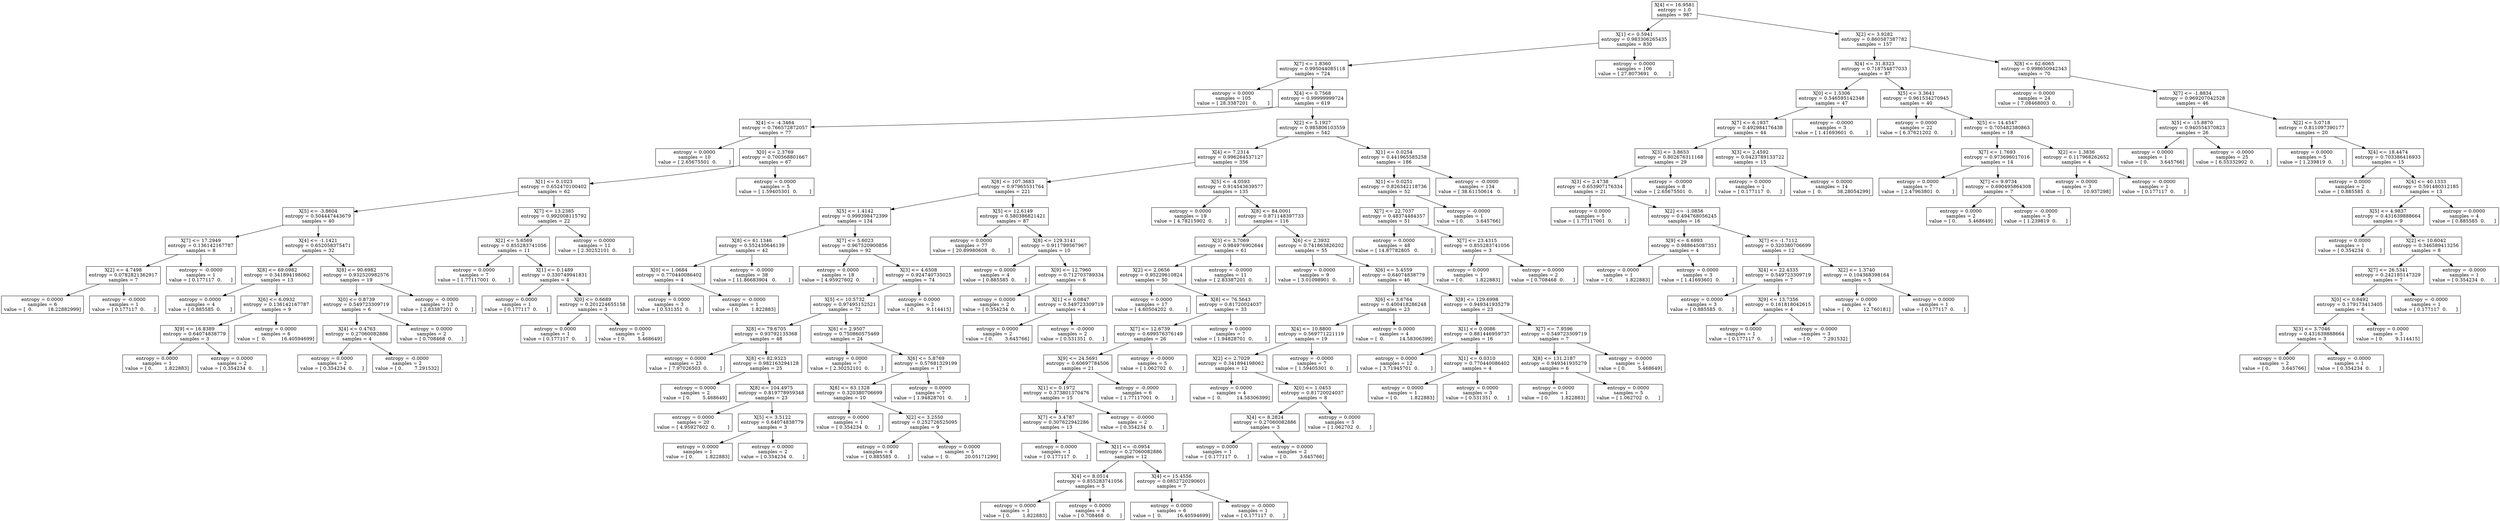 digraph Tree {
0 [label="X[4] <= 16.9581\nentropy = 1.0\nsamples = 987", shape="box"] ;
1 [label="X[1] <= 0.5941\nentropy = 0.983306265435\nsamples = 830", shape="box"] ;
0 -> 1 ;
2 [label="X[7] <= 1.8360\nentropy = 0.995044085118\nsamples = 724", shape="box"] ;
1 -> 2 ;
3 [label="entropy = 0.0000\nsamples = 105\nvalue = [ 28.3387201   0.       ]", shape="box"] ;
2 -> 3 ;
4 [label="X[4] <= 0.7568\nentropy = 0.99999999724\nsamples = 619", shape="box"] ;
2 -> 4 ;
5 [label="X[4] <= -4.3464\nentropy = 0.766572872057\nsamples = 77", shape="box"] ;
4 -> 5 ;
6 [label="entropy = 0.0000\nsamples = 10\nvalue = [ 2.65675501  0.        ]", shape="box"] ;
5 -> 6 ;
7 [label="X[0] <= 2.3769\nentropy = 0.700568801667\nsamples = 67", shape="box"] ;
5 -> 7 ;
8 [label="X[1] <= 0.1023\nentropy = 0.652470100402\nsamples = 62", shape="box"] ;
7 -> 8 ;
9 [label="X[5] <= -3.8604\nentropy = 0.504447443679\nsamples = 40", shape="box"] ;
8 -> 9 ;
10 [label="X[7] <= 17.2949\nentropy = 0.136142167787\nsamples = 8", shape="box"] ;
9 -> 10 ;
11 [label="X[2] <= 4.7498\nentropy = 0.0782821362917\nsamples = 7", shape="box"] ;
10 -> 11 ;
12 [label="entropy = 0.0000\nsamples = 6\nvalue = [  0.          18.22882999]", shape="box"] ;
11 -> 12 ;
13 [label="entropy = -0.0000\nsamples = 1\nvalue = [ 0.177117  0.      ]", shape="box"] ;
11 -> 13 ;
14 [label="entropy = -0.0000\nsamples = 1\nvalue = [ 0.177117  0.      ]", shape="box"] ;
10 -> 14 ;
15 [label="X[4] <= -1.1421\nentropy = 0.652058375471\nsamples = 32", shape="box"] ;
9 -> 15 ;
16 [label="X[8] <= 69.0982\nentropy = 0.341894198062\nsamples = 13", shape="box"] ;
15 -> 16 ;
17 [label="entropy = 0.0000\nsamples = 4\nvalue = [ 0.885585  0.      ]", shape="box"] ;
16 -> 17 ;
18 [label="X[6] <= 6.0932\nentropy = 0.136142167787\nsamples = 9", shape="box"] ;
16 -> 18 ;
19 [label="X[9] <= 16.8389\nentropy = 0.64074838779\nsamples = 3", shape="box"] ;
18 -> 19 ;
20 [label="entropy = 0.0000\nsamples = 1\nvalue = [ 0.        1.822883]", shape="box"] ;
19 -> 20 ;
21 [label="entropy = 0.0000\nsamples = 2\nvalue = [ 0.354234  0.      ]", shape="box"] ;
19 -> 21 ;
22 [label="entropy = 0.0000\nsamples = 6\nvalue = [  0.          16.40594699]", shape="box"] ;
18 -> 22 ;
23 [label="X[8] <= 90.6982\nentropy = 0.932520982576\nsamples = 19", shape="box"] ;
15 -> 23 ;
24 [label="X[0] <= 0.8739\nentropy = 0.549723309719\nsamples = 6", shape="box"] ;
23 -> 24 ;
25 [label="X[4] <= 0.4763\nentropy = 0.27060082886\nsamples = 4", shape="box"] ;
24 -> 25 ;
26 [label="entropy = 0.0000\nsamples = 2\nvalue = [ 0.354234  0.      ]", shape="box"] ;
25 -> 26 ;
27 [label="entropy = -0.0000\nsamples = 2\nvalue = [ 0.        7.291532]", shape="box"] ;
25 -> 27 ;
28 [label="entropy = 0.0000\nsamples = 2\nvalue = [ 0.708468  0.      ]", shape="box"] ;
24 -> 28 ;
29 [label="entropy = -0.0000\nsamples = 13\nvalue = [ 2.83387201  0.        ]", shape="box"] ;
23 -> 29 ;
30 [label="X[7] <= 13.2385\nentropy = 0.992008115792\nsamples = 22", shape="box"] ;
8 -> 30 ;
31 [label="X[2] <= 5.6569\nentropy = 0.855283741056\nsamples = 11", shape="box"] ;
30 -> 31 ;
32 [label="entropy = 0.0000\nsamples = 7\nvalue = [ 1.77117001  0.        ]", shape="box"] ;
31 -> 32 ;
33 [label="X[1] <= 0.1489\nentropy = 0.330749941831\nsamples = 4", shape="box"] ;
31 -> 33 ;
34 [label="entropy = 0.0000\nsamples = 1\nvalue = [ 0.177117  0.      ]", shape="box"] ;
33 -> 34 ;
35 [label="X[0] <= 0.6689\nentropy = 0.201224655158\nsamples = 3", shape="box"] ;
33 -> 35 ;
36 [label="entropy = 0.0000\nsamples = 1\nvalue = [ 0.177117  0.      ]", shape="box"] ;
35 -> 36 ;
37 [label="entropy = 0.0000\nsamples = 2\nvalue = [ 0.        5.468649]", shape="box"] ;
35 -> 37 ;
38 [label="entropy = 0.0000\nsamples = 11\nvalue = [ 2.30252101  0.        ]", shape="box"] ;
30 -> 38 ;
39 [label="entropy = 0.0000\nsamples = 5\nvalue = [ 1.59405301  0.        ]", shape="box"] ;
7 -> 39 ;
40 [label="X[2] <= 5.1927\nentropy = 0.985806103559\nsamples = 542", shape="box"] ;
4 -> 40 ;
41 [label="X[4] <= 7.2314\nentropy = 0.996264537127\nsamples = 356", shape="box"] ;
40 -> 41 ;
42 [label="X[8] <= 107.3683\nentropy = 0.97965531764\nsamples = 221", shape="box"] ;
41 -> 42 ;
43 [label="X[5] <= 1.4142\nentropy = 0.999398472399\nsamples = 134", shape="box"] ;
42 -> 43 ;
44 [label="X[8] <= 61.1346\nentropy = 0.552430646139\nsamples = 42", shape="box"] ;
43 -> 44 ;
45 [label="X[0] <= 1.0684\nentropy = 0.770440086402\nsamples = 4", shape="box"] ;
44 -> 45 ;
46 [label="entropy = 0.0000\nsamples = 3\nvalue = [ 0.531351  0.      ]", shape="box"] ;
45 -> 46 ;
47 [label="entropy = -0.0000\nsamples = 1\nvalue = [ 0.        1.822883]", shape="box"] ;
45 -> 47 ;
48 [label="entropy = -0.0000\nsamples = 38\nvalue = [ 11.86683904   0.        ]", shape="box"] ;
44 -> 48 ;
49 [label="X[7] <= 5.6023\nentropy = 0.967520900856\nsamples = 92", shape="box"] ;
43 -> 49 ;
50 [label="entropy = 0.0000\nsamples = 18\nvalue = [ 4.95927602  0.        ]", shape="box"] ;
49 -> 50 ;
51 [label="X[3] <= 4.6508\nentropy = 0.924740735025\nsamples = 74", shape="box"] ;
49 -> 51 ;
52 [label="X[5] <= 10.5732\nentropy = 0.97495152521\nsamples = 72", shape="box"] ;
51 -> 52 ;
53 [label="X[8] <= 79.6705\nentropy = 0.93792135368\nsamples = 48", shape="box"] ;
52 -> 53 ;
54 [label="entropy = 0.0000\nsamples = 23\nvalue = [ 7.97026503  0.        ]", shape="box"] ;
53 -> 54 ;
55 [label="X[8] <= 82.9323\nentropy = 0.982163294128\nsamples = 25", shape="box"] ;
53 -> 55 ;
56 [label="entropy = 0.0000\nsamples = 2\nvalue = [ 0.        5.468649]", shape="box"] ;
55 -> 56 ;
57 [label="X[8] <= 104.4975\nentropy = 0.819778959348\nsamples = 23", shape="box"] ;
55 -> 57 ;
58 [label="entropy = 0.0000\nsamples = 20\nvalue = [ 4.95927602  0.        ]", shape="box"] ;
57 -> 58 ;
59 [label="X[5] <= 3.5122\nentropy = 0.64074838779\nsamples = 3", shape="box"] ;
57 -> 59 ;
60 [label="entropy = 0.0000\nsamples = 1\nvalue = [ 0.        1.822883]", shape="box"] ;
59 -> 60 ;
61 [label="entropy = 0.0000\nsamples = 2\nvalue = [ 0.354234  0.      ]", shape="box"] ;
59 -> 61 ;
62 [label="X[6] <= 2.9507\nentropy = 0.750860575469\nsamples = 24", shape="box"] ;
52 -> 62 ;
63 [label="entropy = 0.0000\nsamples = 7\nvalue = [ 2.30252101  0.        ]", shape="box"] ;
62 -> 63 ;
64 [label="X[6] <= 5.8769\nentropy = 0.57681329199\nsamples = 17", shape="box"] ;
62 -> 64 ;
65 [label="X[8] <= 63.1328\nentropy = 0.320380706699\nsamples = 10", shape="box"] ;
64 -> 65 ;
66 [label="entropy = 0.0000\nsamples = 1\nvalue = [ 0.354234  0.      ]", shape="box"] ;
65 -> 66 ;
67 [label="X[2] <= 3.2550\nentropy = 0.252726525095\nsamples = 9", shape="box"] ;
65 -> 67 ;
68 [label="entropy = 0.0000\nsamples = 4\nvalue = [ 0.885585  0.      ]", shape="box"] ;
67 -> 68 ;
69 [label="entropy = 0.0000\nsamples = 5\nvalue = [  0.          20.05171299]", shape="box"] ;
67 -> 69 ;
70 [label="entropy = 0.0000\nsamples = 7\nvalue = [ 1.94828701  0.        ]", shape="box"] ;
64 -> 70 ;
71 [label="entropy = 0.0000\nsamples = 2\nvalue = [ 0.        9.114415]", shape="box"] ;
51 -> 71 ;
72 [label="X[5] <= 12.6149\nentropy = 0.580386821421\nsamples = 87", shape="box"] ;
42 -> 72 ;
73 [label="entropy = 0.0000\nsamples = 77\nvalue = [ 20.89980608   0.        ]", shape="box"] ;
72 -> 73 ;
74 [label="X[8] <= 129.3141\nentropy = 0.911799567967\nsamples = 10", shape="box"] ;
72 -> 74 ;
75 [label="entropy = 0.0000\nsamples = 4\nvalue = [ 0.885585  0.      ]", shape="box"] ;
74 -> 75 ;
76 [label="X[9] <= 12.7960\nentropy = 0.712703789334\nsamples = 6", shape="box"] ;
74 -> 76 ;
77 [label="entropy = 0.0000\nsamples = 2\nvalue = [ 0.354234  0.      ]", shape="box"] ;
76 -> 77 ;
78 [label="X[1] <= 0.0847\nentropy = 0.549723309719\nsamples = 4", shape="box"] ;
76 -> 78 ;
79 [label="entropy = 0.0000\nsamples = 2\nvalue = [ 0.        3.645766]", shape="box"] ;
78 -> 79 ;
80 [label="entropy = -0.0000\nsamples = 2\nvalue = [ 0.531351  0.      ]", shape="box"] ;
78 -> 80 ;
81 [label="X[5] <= -4.0593\nentropy = 0.914543639577\nsamples = 135", shape="box"] ;
41 -> 81 ;
82 [label="entropy = 0.0000\nsamples = 19\nvalue = [ 4.78215902  0.        ]", shape="box"] ;
81 -> 82 ;
83 [label="X[8] <= 84.0001\nentropy = 0.871148397733\nsamples = 116", shape="box"] ;
81 -> 83 ;
84 [label="X[3] <= 3.7069\nentropy = 0.984976902644\nsamples = 61", shape="box"] ;
83 -> 84 ;
85 [label="X[2] <= 2.0656\nentropy = 0.95229610824\nsamples = 50", shape="box"] ;
84 -> 85 ;
86 [label="entropy = 0.0000\nsamples = 17\nvalue = [ 4.60504202  0.        ]", shape="box"] ;
85 -> 86 ;
87 [label="X[8] <= 76.5643\nentropy = 0.81720024037\nsamples = 33", shape="box"] ;
85 -> 87 ;
88 [label="X[7] <= 12.6739\nentropy = 0.699576376149\nsamples = 26", shape="box"] ;
87 -> 88 ;
89 [label="X[9] <= 24.5691\nentropy = 0.60697784506\nsamples = 21", shape="box"] ;
88 -> 89 ;
90 [label="X[1] <= 0.1972\nentropy = 0.373801370476\nsamples = 15", shape="box"] ;
89 -> 90 ;
91 [label="X[7] <= 3.4787\nentropy = 0.307622942286\nsamples = 13", shape="box"] ;
90 -> 91 ;
92 [label="entropy = 0.0000\nsamples = 1\nvalue = [ 0.177117  0.      ]", shape="box"] ;
91 -> 92 ;
93 [label="X[1] <= -0.0954\nentropy = 0.27060082886\nsamples = 12", shape="box"] ;
91 -> 93 ;
94 [label="X[4] <= 8.0514\nentropy = 0.855283741056\nsamples = 5", shape="box"] ;
93 -> 94 ;
95 [label="entropy = 0.0000\nsamples = 1\nvalue = [ 0.        1.822883]", shape="box"] ;
94 -> 95 ;
96 [label="entropy = 0.0000\nsamples = 4\nvalue = [ 0.708468  0.      ]", shape="box"] ;
94 -> 96 ;
97 [label="X[4] <= 15.4556\nentropy = 0.0852720290601\nsamples = 7", shape="box"] ;
93 -> 97 ;
98 [label="entropy = 0.0000\nsamples = 6\nvalue = [  0.          16.40594699]", shape="box"] ;
97 -> 98 ;
99 [label="entropy = -0.0000\nsamples = 1\nvalue = [ 0.177117  0.      ]", shape="box"] ;
97 -> 99 ;
100 [label="entropy = -0.0000\nsamples = 2\nvalue = [ 0.354234  0.      ]", shape="box"] ;
90 -> 100 ;
101 [label="entropy = -0.0000\nsamples = 6\nvalue = [ 1.77117001  0.        ]", shape="box"] ;
89 -> 101 ;
102 [label="entropy = -0.0000\nsamples = 5\nvalue = [ 1.062702  0.      ]", shape="box"] ;
88 -> 102 ;
103 [label="entropy = 0.0000\nsamples = 7\nvalue = [ 1.94828701  0.        ]", shape="box"] ;
87 -> 103 ;
104 [label="entropy = -0.0000\nsamples = 11\nvalue = [ 2.83387201  0.        ]", shape="box"] ;
84 -> 104 ;
105 [label="X[6] <= 2.3932\nentropy = 0.741863826202\nsamples = 55", shape="box"] ;
83 -> 105 ;
106 [label="entropy = 0.0000\nsamples = 9\nvalue = [ 3.01098901  0.        ]", shape="box"] ;
105 -> 106 ;
107 [label="X[6] <= 5.4559\nentropy = 0.64074838779\nsamples = 46", shape="box"] ;
105 -> 107 ;
108 [label="X[6] <= 3.6764\nentropy = 0.400418286248\nsamples = 23", shape="box"] ;
107 -> 108 ;
109 [label="X[4] <= 10.8800\nentropy = 0.569771221119\nsamples = 19", shape="box"] ;
108 -> 109 ;
110 [label="X[2] <= 2.7029\nentropy = 0.341894198062\nsamples = 12", shape="box"] ;
109 -> 110 ;
111 [label="entropy = 0.0000\nsamples = 4\nvalue = [  0.          14.58306399]", shape="box"] ;
110 -> 111 ;
112 [label="X[0] <= 1.0453\nentropy = 0.81720024037\nsamples = 8", shape="box"] ;
110 -> 112 ;
113 [label="X[4] <= 8.2824\nentropy = 0.27060082886\nsamples = 3", shape="box"] ;
112 -> 113 ;
114 [label="entropy = 0.0000\nsamples = 1\nvalue = [ 0.177117  0.      ]", shape="box"] ;
113 -> 114 ;
115 [label="entropy = 0.0000\nsamples = 2\nvalue = [ 0.        3.645766]", shape="box"] ;
113 -> 115 ;
116 [label="entropy = 0.0000\nsamples = 5\nvalue = [ 1.062702  0.      ]", shape="box"] ;
112 -> 116 ;
117 [label="entropy = -0.0000\nsamples = 7\nvalue = [ 1.59405301  0.        ]", shape="box"] ;
109 -> 117 ;
118 [label="entropy = 0.0000\nsamples = 4\nvalue = [  0.          14.58306399]", shape="box"] ;
108 -> 118 ;
119 [label="X[8] <= 129.6998\nentropy = 0.949341935279\nsamples = 23", shape="box"] ;
107 -> 119 ;
120 [label="X[1] <= 0.0086\nentropy = 0.881446959737\nsamples = 16", shape="box"] ;
119 -> 120 ;
121 [label="entropy = 0.0000\nsamples = 12\nvalue = [ 3.71945701  0.        ]", shape="box"] ;
120 -> 121 ;
122 [label="X[1] <= 0.0310\nentropy = 0.770440086402\nsamples = 4", shape="box"] ;
120 -> 122 ;
123 [label="entropy = 0.0000\nsamples = 1\nvalue = [ 0.        1.822883]", shape="box"] ;
122 -> 123 ;
124 [label="entropy = 0.0000\nsamples = 3\nvalue = [ 0.531351  0.      ]", shape="box"] ;
122 -> 124 ;
125 [label="X[7] <= 7.9596\nentropy = 0.549723309719\nsamples = 7", shape="box"] ;
119 -> 125 ;
126 [label="X[8] <= 131.2187\nentropy = 0.949341935279\nsamples = 6", shape="box"] ;
125 -> 126 ;
127 [label="entropy = 0.0000\nsamples = 1\nvalue = [ 0.        1.822883]", shape="box"] ;
126 -> 127 ;
128 [label="entropy = 0.0000\nsamples = 5\nvalue = [ 1.062702  0.      ]", shape="box"] ;
126 -> 128 ;
129 [label="entropy = -0.0000\nsamples = 1\nvalue = [ 0.        5.468649]", shape="box"] ;
125 -> 129 ;
130 [label="X[1] <= 0.0254\nentropy = 0.441965585258\nsamples = 186", shape="box"] ;
40 -> 130 ;
131 [label="X[1] <= 0.0251\nentropy = 0.826342118736\nsamples = 52", shape="box"] ;
130 -> 131 ;
132 [label="X[7] <= 22.7037\nentropy = 0.48374484357\nsamples = 51", shape="box"] ;
131 -> 132 ;
133 [label="entropy = 0.0000\nsamples = 48\nvalue = [ 14.87782805   0.        ]", shape="box"] ;
132 -> 133 ;
134 [label="X[7] <= 23.4315\nentropy = 0.855283741056\nsamples = 3", shape="box"] ;
132 -> 134 ;
135 [label="entropy = 0.0000\nsamples = 1\nvalue = [ 0.        1.822883]", shape="box"] ;
134 -> 135 ;
136 [label="entropy = 0.0000\nsamples = 2\nvalue = [ 0.708468  0.      ]", shape="box"] ;
134 -> 136 ;
137 [label="entropy = -0.0000\nsamples = 1\nvalue = [ 0.        3.645766]", shape="box"] ;
131 -> 137 ;
138 [label="entropy = -0.0000\nsamples = 134\nvalue = [ 38.61150614   0.        ]", shape="box"] ;
130 -> 138 ;
139 [label="entropy = 0.0000\nsamples = 106\nvalue = [ 27.8073691   0.       ]", shape="box"] ;
1 -> 139 ;
140 [label="X[2] <= 3.9282\nentropy = 0.860587387782\nsamples = 157", shape="box"] ;
0 -> 140 ;
141 [label="X[4] <= 31.8323\nentropy = 0.718754877033\nsamples = 87", shape="box"] ;
140 -> 141 ;
142 [label="X[0] <= 1.5306\nentropy = 0.546595142348\nsamples = 47", shape="box"] ;
141 -> 142 ;
143 [label="X[7] <= 6.1937\nentropy = 0.492984176438\nsamples = 44", shape="box"] ;
142 -> 143 ;
144 [label="X[3] <= 3.8653\nentropy = 0.802676311168\nsamples = 29", shape="box"] ;
143 -> 144 ;
145 [label="X[3] <= 2.4738\nentropy = 0.653907176334\nsamples = 21", shape="box"] ;
144 -> 145 ;
146 [label="entropy = 0.0000\nsamples = 5\nvalue = [ 1.77117001  0.        ]", shape="box"] ;
145 -> 146 ;
147 [label="X[2] <= -1.0856\nentropy = 0.494768056245\nsamples = 16", shape="box"] ;
145 -> 147 ;
148 [label="X[9] <= 6.6993\nentropy = 0.988645087351\nsamples = 4", shape="box"] ;
147 -> 148 ;
149 [label="entropy = 0.0000\nsamples = 1\nvalue = [ 0.        1.822883]", shape="box"] ;
148 -> 149 ;
150 [label="entropy = 0.0000\nsamples = 3\nvalue = [ 1.41693601  0.        ]", shape="box"] ;
148 -> 150 ;
151 [label="X[7] <= -1.7112\nentropy = 0.320380706699\nsamples = 12", shape="box"] ;
147 -> 151 ;
152 [label="X[4] <= 22.4335\nentropy = 0.549723309719\nsamples = 7", shape="box"] ;
151 -> 152 ;
153 [label="entropy = 0.0000\nsamples = 3\nvalue = [ 0.885585  0.      ]", shape="box"] ;
152 -> 153 ;
154 [label="X[9] <= 13.7356\nentropy = 0.161818042615\nsamples = 4", shape="box"] ;
152 -> 154 ;
155 [label="entropy = 0.0000\nsamples = 1\nvalue = [ 0.177117  0.      ]", shape="box"] ;
154 -> 155 ;
156 [label="entropy = -0.0000\nsamples = 3\nvalue = [ 0.        7.291532]", shape="box"] ;
154 -> 156 ;
157 [label="X[2] <= 1.3740\nentropy = 0.104368398164\nsamples = 5", shape="box"] ;
151 -> 157 ;
158 [label="entropy = 0.0000\nsamples = 4\nvalue = [  0.        12.760181]", shape="box"] ;
157 -> 158 ;
159 [label="entropy = 0.0000\nsamples = 1\nvalue = [ 0.177117  0.      ]", shape="box"] ;
157 -> 159 ;
160 [label="entropy = -0.0000\nsamples = 8\nvalue = [ 2.65675501  0.        ]", shape="box"] ;
144 -> 160 ;
161 [label="X[3] <= 2.4592\nentropy = 0.0423789133722\nsamples = 15", shape="box"] ;
143 -> 161 ;
162 [label="entropy = 0.0000\nsamples = 1\nvalue = [ 0.177117  0.      ]", shape="box"] ;
161 -> 162 ;
163 [label="entropy = 0.0000\nsamples = 14\nvalue = [  0.          38.28054299]", shape="box"] ;
161 -> 163 ;
164 [label="entropy = -0.0000\nsamples = 3\nvalue = [ 1.41693601  0.        ]", shape="box"] ;
142 -> 164 ;
165 [label="X[5] <= 3.3641\nentropy = 0.961534270945\nsamples = 40", shape="box"] ;
141 -> 165 ;
166 [label="entropy = 0.0000\nsamples = 22\nvalue = [ 6.37621202  0.        ]", shape="box"] ;
165 -> 166 ;
167 [label="X[5] <= 14.4547\nentropy = 0.705482380863\nsamples = 18", shape="box"] ;
165 -> 167 ;
168 [label="X[7] <= 1.7693\nentropy = 0.973696017016\nsamples = 14", shape="box"] ;
167 -> 168 ;
169 [label="entropy = 0.0000\nsamples = 7\nvalue = [ 2.47963801  0.        ]", shape="box"] ;
168 -> 169 ;
170 [label="X[7] <= 9.9734\nentropy = 0.690495864308\nsamples = 7", shape="box"] ;
168 -> 170 ;
171 [label="entropy = 0.0000\nsamples = 2\nvalue = [ 0.        5.468649]", shape="box"] ;
170 -> 171 ;
172 [label="entropy = -0.0000\nsamples = 5\nvalue = [ 1.239819  0.      ]", shape="box"] ;
170 -> 172 ;
173 [label="X[2] <= 1.3836\nentropy = 0.117968262652\nsamples = 4", shape="box"] ;
167 -> 173 ;
174 [label="entropy = 0.0000\nsamples = 3\nvalue = [  0.        10.937298]", shape="box"] ;
173 -> 174 ;
175 [label="entropy = -0.0000\nsamples = 1\nvalue = [ 0.177117  0.      ]", shape="box"] ;
173 -> 175 ;
176 [label="X[8] <= 62.6065\nentropy = 0.998650942343\nsamples = 70", shape="box"] ;
140 -> 176 ;
177 [label="entropy = 0.0000\nsamples = 24\nvalue = [ 7.08468003  0.        ]", shape="box"] ;
176 -> 177 ;
178 [label="X[7] <= -1.8834\nentropy = 0.969207042528\nsamples = 46", shape="box"] ;
176 -> 178 ;
179 [label="X[5] <= -15.8870\nentropy = 0.940554370823\nsamples = 26", shape="box"] ;
178 -> 179 ;
180 [label="entropy = 0.0000\nsamples = 1\nvalue = [ 0.        3.645766]", shape="box"] ;
179 -> 180 ;
181 [label="entropy = -0.0000\nsamples = 25\nvalue = [ 6.55332902  0.        ]", shape="box"] ;
179 -> 181 ;
182 [label="X[2] <= 5.0718\nentropy = 0.811097390177\nsamples = 20", shape="box"] ;
178 -> 182 ;
183 [label="entropy = 0.0000\nsamples = 5\nvalue = [ 1.239819  0.      ]", shape="box"] ;
182 -> 183 ;
184 [label="X[4] <= 18.4474\nentropy = 0.703386416933\nsamples = 15", shape="box"] ;
182 -> 184 ;
185 [label="entropy = 0.0000\nsamples = 2\nvalue = [ 0.885585  0.      ]", shape="box"] ;
184 -> 185 ;
186 [label="X[4] <= 40.1333\nentropy = 0.591480312185\nsamples = 13", shape="box"] ;
184 -> 186 ;
187 [label="X[5] <= 4.9837\nentropy = 0.431639888664\nsamples = 9", shape="box"] ;
186 -> 187 ;
188 [label="entropy = 0.0000\nsamples = 1\nvalue = [ 0.354234  0.      ]", shape="box"] ;
187 -> 188 ;
189 [label="X[2] <= 10.6042\nentropy = 0.346589413256\nsamples = 8", shape="box"] ;
187 -> 189 ;
190 [label="X[7] <= 26.5341\nentropy = 0.242185147329\nsamples = 7", shape="box"] ;
189 -> 190 ;
191 [label="X[0] <= 0.6492\nentropy = 0.179173413405\nsamples = 6", shape="box"] ;
190 -> 191 ;
192 [label="X[3] <= 3.7046\nentropy = 0.431639888664\nsamples = 3", shape="box"] ;
191 -> 192 ;
193 [label="entropy = 0.0000\nsamples = 2\nvalue = [ 0.        3.645766]", shape="box"] ;
192 -> 193 ;
194 [label="entropy = -0.0000\nsamples = 1\nvalue = [ 0.354234  0.      ]", shape="box"] ;
192 -> 194 ;
195 [label="entropy = 0.0000\nsamples = 3\nvalue = [ 0.        9.114415]", shape="box"] ;
191 -> 195 ;
196 [label="entropy = -0.0000\nsamples = 1\nvalue = [ 0.177117  0.      ]", shape="box"] ;
190 -> 196 ;
197 [label="entropy = -0.0000\nsamples = 1\nvalue = [ 0.354234  0.      ]", shape="box"] ;
189 -> 197 ;
198 [label="entropy = 0.0000\nsamples = 4\nvalue = [ 0.885585  0.      ]", shape="box"] ;
186 -> 198 ;
}